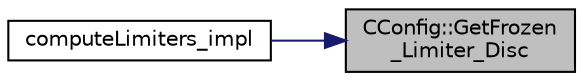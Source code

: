 digraph "CConfig::GetFrozen_Limiter_Disc"
{
 // LATEX_PDF_SIZE
  edge [fontname="Helvetica",fontsize="10",labelfontname="Helvetica",labelfontsize="10"];
  node [fontname="Helvetica",fontsize="10",shape=record];
  rankdir="RL";
  Node1 [label="CConfig::GetFrozen\l_Limiter_Disc",height=0.2,width=0.4,color="black", fillcolor="grey75", style="filled", fontcolor="black",tooltip="Provides information about the way in which the limiter will be treated by the disc...."];
  Node1 -> Node2 [dir="back",color="midnightblue",fontsize="10",style="solid",fontname="Helvetica"];
  Node2 [label="computeLimiters_impl",height=0.2,width=0.4,color="black", fillcolor="white", style="filled",URL="$group__FvmAlgos.html#ga4639562695f9dc19f098e6d00fcacde1",tooltip="Generic limiter computation for methods based on one limiter value per point (as opposed to one per e..."];
}
